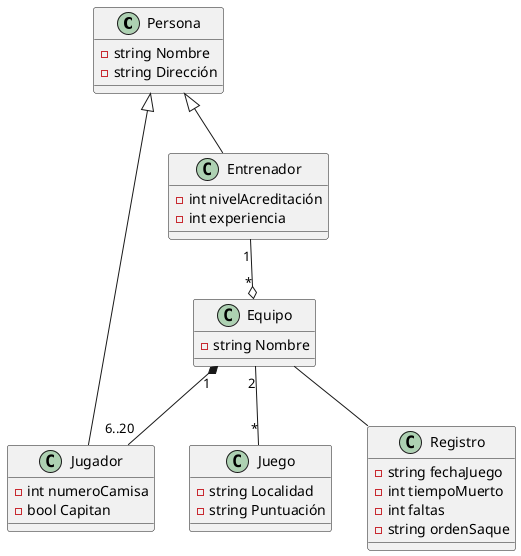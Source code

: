 @startuml reto 04 Diagrama de Clases

class Persona{

    - string Nombre
    - string Dirección
}

class Entrenador{

    - int nivelAcreditación
    - int experiencia
}

class Jugador{

    - int numeroCamisa
    - bool Capitan
}

class Equipo{

    - string Nombre
}

class Juego{

    - string Localidad
    - string Puntuación
}

class Registro{

    - string fechaJuego
    - int tiempoMuerto
    - int faltas
    - string ordenSaque
}

Persona <|-- Entrenador  
Persona <|-- Jugador

Entrenador "1" --o "*" Equipo
Equipo "2" -- "*" Juego
Equipo -- Registro
Equipo "1" *-- "6..20" Jugador

@enduml